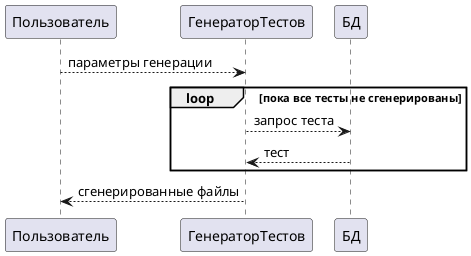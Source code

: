 'Последовательность действий программы при генерации тестов'
@startuml
Пользователь --> ГенераторТестов : параметры генерации
loop пока все тесты не сгенерированы
    ГенераторТестов --> БД : запрос теста
    БД --> ГенераторТестов : тест
end
ГенераторТестов --> Пользователь : сгенерированные файлы
@enduml